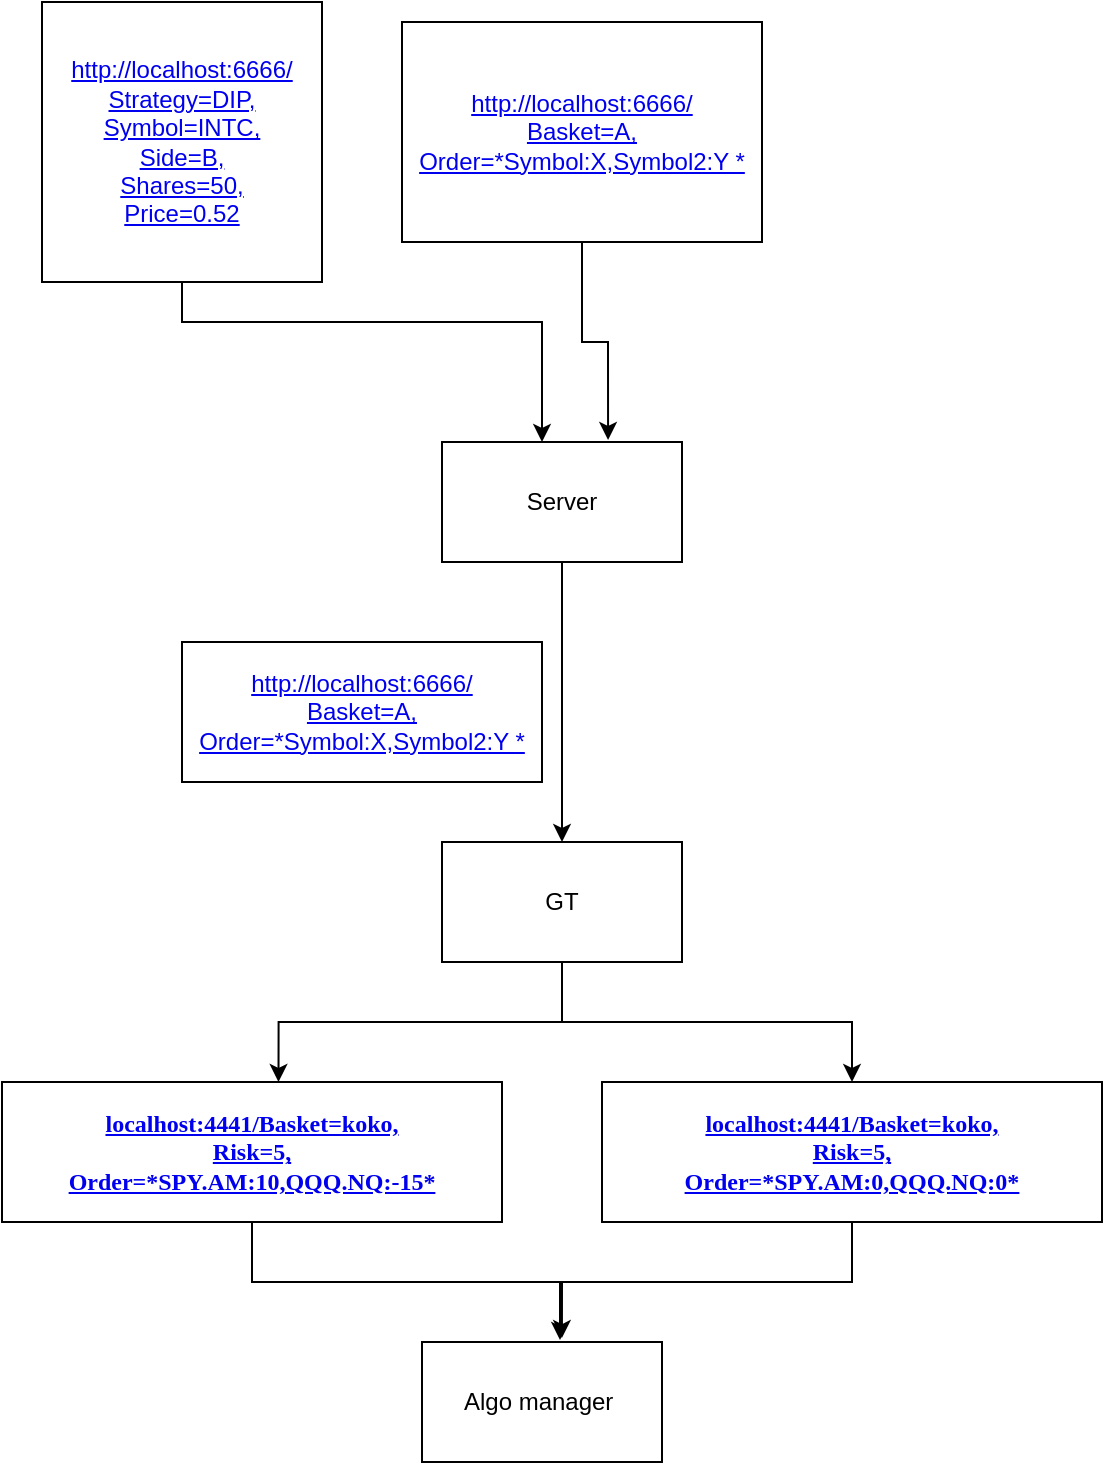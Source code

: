 <mxfile version="19.0.3" type="device"><diagram id="Jl8JVthNXm3rE6MNwWrD" name="Page-1"><mxGraphModel dx="1102" dy="865" grid="1" gridSize="10" guides="1" tooltips="1" connect="1" arrows="1" fold="1" page="1" pageScale="1" pageWidth="850" pageHeight="1100" math="0" shadow="0"><root><mxCell id="0"/><mxCell id="1" parent="0"/><mxCell id="0SzhKBI1nWIzTUUT9GWD-17" style="edgeStyle=orthogonalEdgeStyle;rounded=0;orthogonalLoop=1;jettySize=auto;html=1;entryX=0.5;entryY=0;entryDx=0;entryDy=0;fontFamily=Verdana;" edge="1" parent="1" source="0SzhKBI1nWIzTUUT9GWD-1" target="0SzhKBI1nWIzTUUT9GWD-2"><mxGeometry relative="1" as="geometry"/></mxCell><mxCell id="0SzhKBI1nWIzTUUT9GWD-1" value="Server" style="rounded=0;whiteSpace=wrap;html=1;" vertex="1" parent="1"><mxGeometry x="300" y="290" width="120" height="60" as="geometry"/></mxCell><mxCell id="0SzhKBI1nWIzTUUT9GWD-9" style="edgeStyle=orthogonalEdgeStyle;rounded=0;orthogonalLoop=1;jettySize=auto;html=1;entryX=0.553;entryY=0;entryDx=0;entryDy=0;entryPerimeter=0;fontFamily=Verdana;" edge="1" parent="1" source="0SzhKBI1nWIzTUUT9GWD-2" target="0SzhKBI1nWIzTUUT9GWD-4"><mxGeometry relative="1" as="geometry"/></mxCell><mxCell id="0SzhKBI1nWIzTUUT9GWD-10" style="edgeStyle=orthogonalEdgeStyle;rounded=0;orthogonalLoop=1;jettySize=auto;html=1;entryX=0.5;entryY=0;entryDx=0;entryDy=0;fontFamily=Verdana;" edge="1" parent="1" source="0SzhKBI1nWIzTUUT9GWD-2" target="0SzhKBI1nWIzTUUT9GWD-6"><mxGeometry relative="1" as="geometry"/></mxCell><mxCell id="0SzhKBI1nWIzTUUT9GWD-2" value="GT" style="rounded=0;whiteSpace=wrap;html=1;" vertex="1" parent="1"><mxGeometry x="300" y="490" width="120" height="60" as="geometry"/></mxCell><mxCell id="0SzhKBI1nWIzTUUT9GWD-3" value="Algo manager&amp;nbsp;" style="rounded=0;whiteSpace=wrap;html=1;" vertex="1" parent="1"><mxGeometry x="290" y="740" width="120" height="60" as="geometry"/></mxCell><mxCell id="0SzhKBI1nWIzTUUT9GWD-11" style="edgeStyle=orthogonalEdgeStyle;rounded=0;orthogonalLoop=1;jettySize=auto;html=1;entryX=0.583;entryY=-0.033;entryDx=0;entryDy=0;entryPerimeter=0;fontFamily=Verdana;" edge="1" parent="1" source="0SzhKBI1nWIzTUUT9GWD-4" target="0SzhKBI1nWIzTUUT9GWD-3"><mxGeometry relative="1" as="geometry"/></mxCell><mxCell id="0SzhKBI1nWIzTUUT9GWD-4" value="&lt;a href=&quot;http://localhost:4441/Basket=koko,Order=SPY.AM:10,QQQ.NQ:-15*&quot;&gt;&lt;font face=&quot;Verdana&quot;&gt;&lt;b&gt;localhost:4441/Basket=koko,&lt;br&gt;Risk=5,&lt;br&gt;Order=*SPY.AM:10,QQQ.NQ:-15*&lt;/b&gt;&lt;/font&gt;&lt;/a&gt;" style="rounded=0;whiteSpace=wrap;html=1;" vertex="1" parent="1"><mxGeometry x="80" y="610" width="250" height="70" as="geometry"/></mxCell><mxCell id="0SzhKBI1nWIzTUUT9GWD-12" style="edgeStyle=orthogonalEdgeStyle;rounded=0;orthogonalLoop=1;jettySize=auto;html=1;entryX=0.575;entryY=-0.017;entryDx=0;entryDy=0;entryPerimeter=0;fontFamily=Verdana;" edge="1" parent="1" source="0SzhKBI1nWIzTUUT9GWD-6" target="0SzhKBI1nWIzTUUT9GWD-3"><mxGeometry relative="1" as="geometry"/></mxCell><mxCell id="0SzhKBI1nWIzTUUT9GWD-6" value="&lt;a href=&quot;http://localhost:4441/Basket=koko,Order=SPY.AM:10,QQQ.NQ:-15*&quot;&gt;&lt;font face=&quot;Verdana&quot;&gt;&lt;b&gt;localhost:4441/Basket=koko,&lt;br&gt;Risk=5,&lt;br&gt;Order=*SPY.AM:0,QQQ.NQ:0*&lt;/b&gt;&lt;/font&gt;&lt;/a&gt;" style="rounded=0;whiteSpace=wrap;html=1;" vertex="1" parent="1"><mxGeometry x="380" y="610" width="250" height="70" as="geometry"/></mxCell><mxCell id="0SzhKBI1nWIzTUUT9GWD-19" style="edgeStyle=orthogonalEdgeStyle;rounded=0;orthogonalLoop=1;jettySize=auto;html=1;fontFamily=Verdana;" edge="1" parent="1" source="0SzhKBI1nWIzTUUT9GWD-13" target="0SzhKBI1nWIzTUUT9GWD-1"><mxGeometry relative="1" as="geometry"><Array as="points"><mxPoint x="170" y="230"/><mxPoint x="350" y="230"/></Array></mxGeometry></mxCell><mxCell id="0SzhKBI1nWIzTUUT9GWD-13" value="&lt;font color=&quot;#0000ee&quot;&gt;&lt;u&gt;http://localhost:6666/&lt;br&gt;Strategy=DIP,&lt;br&gt;Symbol=INTC,&lt;br&gt;Side=B,&lt;br&gt;Shares=50,&lt;br&gt;Price=0.52&lt;/u&gt;&lt;/font&gt;" style="rounded=0;whiteSpace=wrap;html=1;" vertex="1" parent="1"><mxGeometry x="100" y="80" width="140" height="110" as="geometry"/></mxCell><mxCell id="0SzhKBI1nWIzTUUT9GWD-20" style="edgeStyle=orthogonalEdgeStyle;rounded=0;orthogonalLoop=1;jettySize=auto;html=1;entryX=0.692;entryY=-0.017;entryDx=0;entryDy=0;entryPerimeter=0;fontFamily=Verdana;" edge="1" parent="1" source="0SzhKBI1nWIzTUUT9GWD-18" target="0SzhKBI1nWIzTUUT9GWD-1"><mxGeometry relative="1" as="geometry"/></mxCell><mxCell id="0SzhKBI1nWIzTUUT9GWD-18" value="&lt;font color=&quot;#0000ee&quot;&gt;&lt;u&gt;http://localhost:6666/&lt;br&gt;Basket=A,&lt;br&gt;Order=*Symbol:X,Symbol2:Y *&lt;br&gt;&lt;/u&gt;&lt;/font&gt;" style="rounded=0;whiteSpace=wrap;html=1;" vertex="1" parent="1"><mxGeometry x="280" y="80" width="180" height="110" as="geometry"/></mxCell><mxCell id="0SzhKBI1nWIzTUUT9GWD-21" value="&lt;font color=&quot;#0000ee&quot;&gt;&lt;u&gt;http://localhost:6666/&lt;br&gt;Strategy=DIP,&lt;br&gt;Symbol=INTC,&lt;br&gt;Side=B,&lt;br&gt;Shares=50,&lt;br&gt;Price=0.52&lt;/u&gt;&lt;/font&gt;" style="rounded=0;whiteSpace=wrap;html=1;" vertex="1" parent="1"><mxGeometry x="100" y="70" width="140" height="140" as="geometry"/></mxCell><mxCell id="0SzhKBI1nWIzTUUT9GWD-23" value="&lt;font color=&quot;#0000ee&quot;&gt;&lt;u&gt;http://localhost:6666/&lt;br&gt;Basket=A,&lt;br&gt;Order=*Symbol:X,Symbol2:Y *&lt;br&gt;&lt;/u&gt;&lt;/font&gt;" style="rounded=0;whiteSpace=wrap;html=1;" vertex="1" parent="1"><mxGeometry x="170" y="390" width="180" height="70" as="geometry"/></mxCell></root></mxGraphModel></diagram></mxfile>